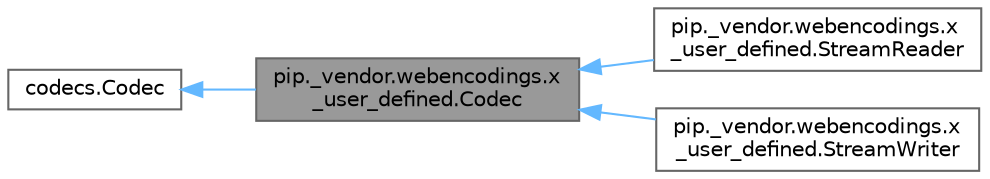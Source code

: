 digraph "pip._vendor.webencodings.x_user_defined.Codec"
{
 // LATEX_PDF_SIZE
  bgcolor="transparent";
  edge [fontname=Helvetica,fontsize=10,labelfontname=Helvetica,labelfontsize=10];
  node [fontname=Helvetica,fontsize=10,shape=box,height=0.2,width=0.4];
  rankdir="LR";
  Node1 [id="Node000001",label="pip._vendor.webencodings.x\l_user_defined.Codec",height=0.2,width=0.4,color="gray40", fillcolor="grey60", style="filled", fontcolor="black",tooltip="Codec APIs."];
  Node2 -> Node1 [id="edge1_Node000001_Node000002",dir="back",color="steelblue1",style="solid",tooltip=" "];
  Node2 [id="Node000002",label="codecs.Codec",height=0.2,width=0.4,color="gray40", fillcolor="white", style="filled",tooltip=" "];
  Node1 -> Node3 [id="edge2_Node000001_Node000003",dir="back",color="steelblue1",style="solid",tooltip=" "];
  Node3 [id="Node000003",label="pip._vendor.webencodings.x\l_user_defined.StreamReader",height=0.2,width=0.4,color="gray40", fillcolor="white", style="filled",URL="$classpip_1_1__vendor_1_1webencodings_1_1x__user__defined_1_1_stream_reader.html",tooltip=" "];
  Node1 -> Node4 [id="edge3_Node000001_Node000004",dir="back",color="steelblue1",style="solid",tooltip=" "];
  Node4 [id="Node000004",label="pip._vendor.webencodings.x\l_user_defined.StreamWriter",height=0.2,width=0.4,color="gray40", fillcolor="white", style="filled",URL="$classpip_1_1__vendor_1_1webencodings_1_1x__user__defined_1_1_stream_writer.html",tooltip=" "];
}
